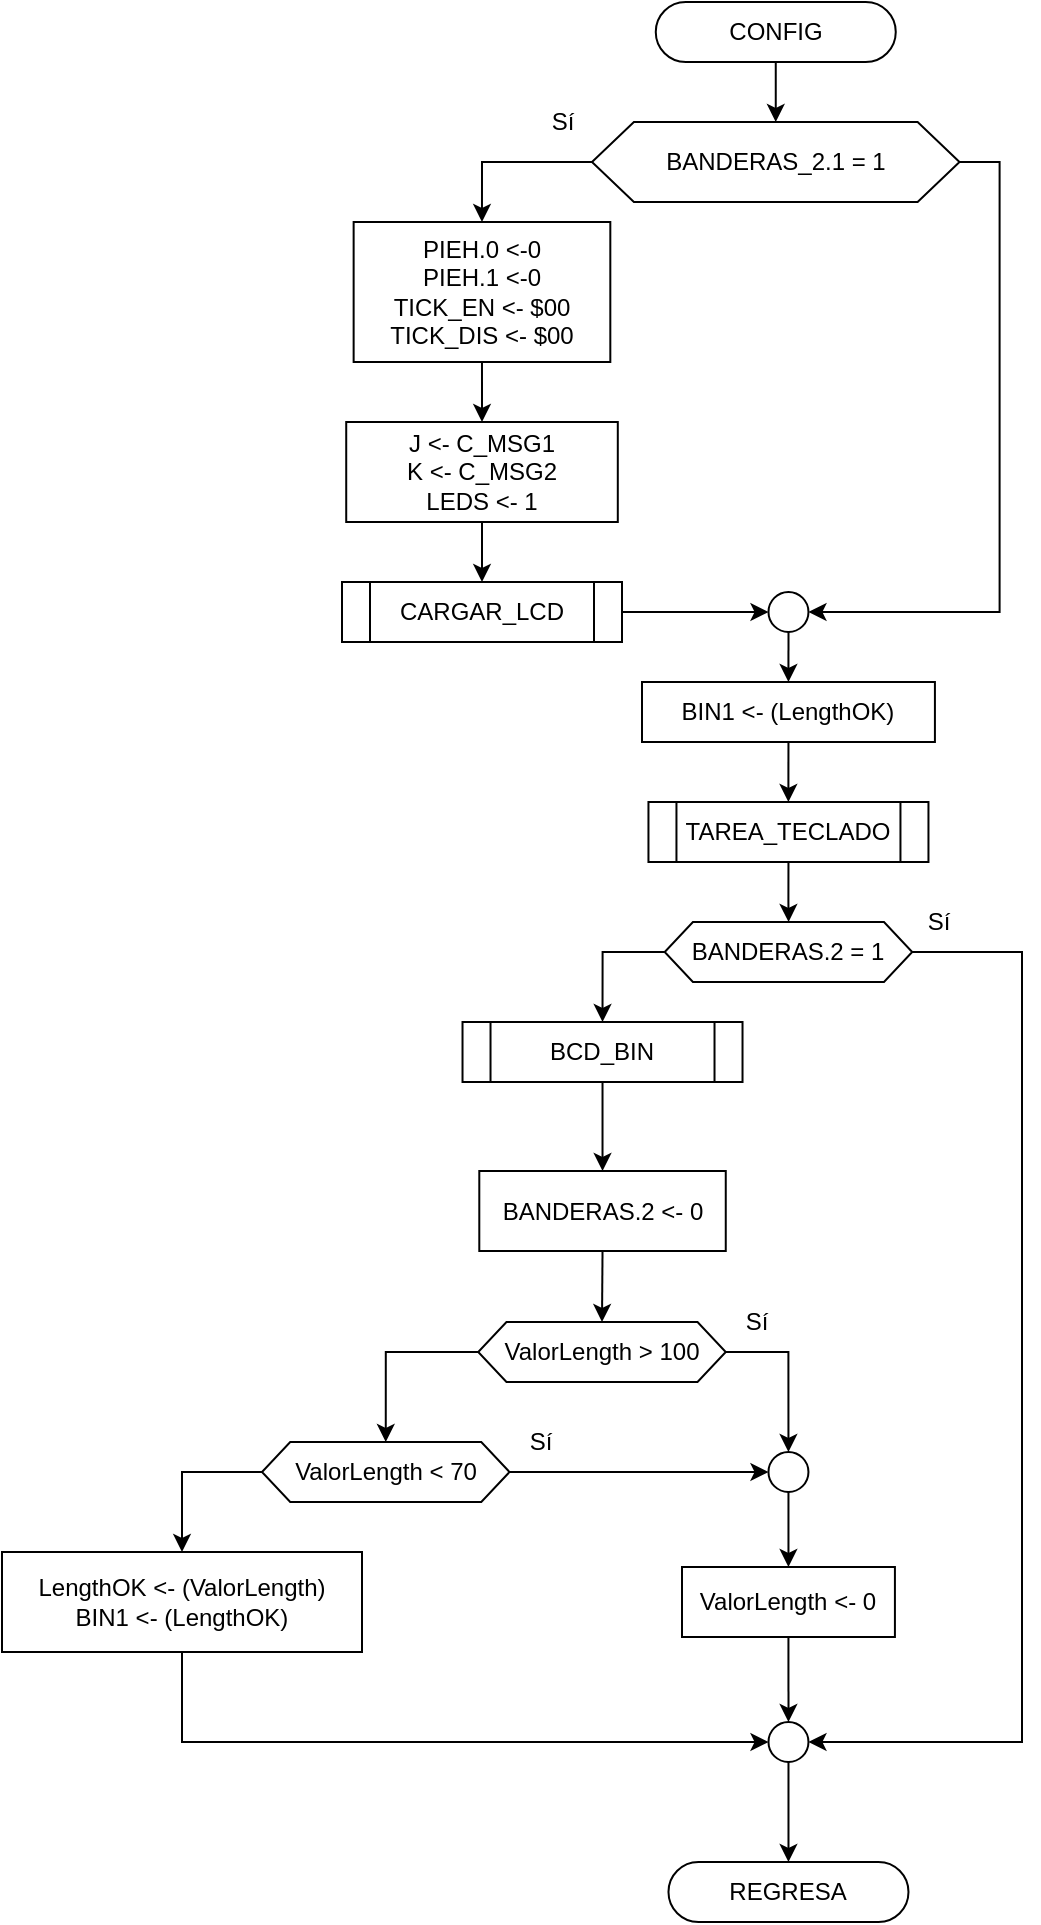 <mxfile version="13.4.2" type="device"><diagram id="n9UKLYgIeXgXF9wqxJ2O" name="Page-1"><mxGraphModel dx="2229" dy="1378" grid="1" gridSize="10" guides="1" tooltips="1" connect="1" arrows="1" fold="1" page="1" pageScale="1" pageWidth="827" pageHeight="1169" math="0" shadow="0"><root><mxCell id="0"/><mxCell id="1" parent="0"/><mxCell id="Vt1ae40pnYzi98WfHEad-13" style="edgeStyle=orthogonalEdgeStyle;rounded=0;orthogonalLoop=1;jettySize=auto;html=1;exitX=0.5;exitY=1;exitDx=0;exitDy=0;entryX=0.5;entryY=0;entryDx=0;entryDy=0;" parent="1" source="t-FMP8WpGoCZJFoMs3YB-2" target="tRR5qVMYs-KTNdIawXec-1" edge="1"><mxGeometry relative="1" as="geometry"><mxPoint x="-316.77" y="195" as="targetPoint"/></mxGeometry></mxCell><mxCell id="t-FMP8WpGoCZJFoMs3YB-2" value="CONFIG" style="rounded=1;whiteSpace=wrap;html=1;fontSize=12;glass=0;strokeWidth=1;shadow=0;arcSize=50;" parent="1" vertex="1"><mxGeometry x="-383.12" y="105" width="120" height="30" as="geometry"/></mxCell><mxCell id="t-FMP8WpGoCZJFoMs3YB-11" style="edgeStyle=orthogonalEdgeStyle;rounded=0;orthogonalLoop=1;jettySize=auto;html=1;exitX=0;exitY=0.5;exitDx=0;exitDy=0;entryX=0.5;entryY=0;entryDx=0;entryDy=0;" parent="1" source="t-FMP8WpGoCZJFoMs3YB-6" target="t-FMP8WpGoCZJFoMs3YB-10" edge="1"><mxGeometry relative="1" as="geometry"/></mxCell><mxCell id="Vt1ae40pnYzi98WfHEad-3" style="edgeStyle=orthogonalEdgeStyle;rounded=0;orthogonalLoop=1;jettySize=auto;html=1;exitX=1;exitY=0.5;exitDx=0;exitDy=0;entryX=1;entryY=0.5;entryDx=0;entryDy=0;" parent="1" source="t-FMP8WpGoCZJFoMs3YB-6" target="t-FMP8WpGoCZJFoMs3YB-16" edge="1"><mxGeometry relative="1" as="geometry"><Array as="points"><mxPoint x="-200" y="580"/><mxPoint x="-200" y="975"/></Array></mxGeometry></mxCell><mxCell id="t-FMP8WpGoCZJFoMs3YB-6" value="BANDERAS.2 = 1" style="shape=hexagon;perimeter=hexagonPerimeter2;whiteSpace=wrap;html=1;size=0.114;" parent="1" vertex="1"><mxGeometry x="-378.65" y="565" width="123.76" height="30" as="geometry"/></mxCell><mxCell id="t-FMP8WpGoCZJFoMs3YB-13" style="edgeStyle=orthogonalEdgeStyle;rounded=0;orthogonalLoop=1;jettySize=auto;html=1;exitX=0.5;exitY=1;exitDx=0;exitDy=0;" parent="1" source="t-FMP8WpGoCZJFoMs3YB-10" target="t-FMP8WpGoCZJFoMs3YB-12" edge="1"><mxGeometry relative="1" as="geometry"/></mxCell><mxCell id="t-FMP8WpGoCZJFoMs3YB-10" value="BCD_BIN" style="shape=process;whiteSpace=wrap;html=1;backgroundOutline=1;" parent="1" vertex="1"><mxGeometry x="-479.74" y="615" width="140" height="30" as="geometry"/></mxCell><mxCell id="t-FMP8WpGoCZJFoMs3YB-15" style="edgeStyle=orthogonalEdgeStyle;rounded=0;orthogonalLoop=1;jettySize=auto;html=1;exitX=0.5;exitY=1;exitDx=0;exitDy=0;entryX=0.5;entryY=0;entryDx=0;entryDy=0;" parent="1" source="t-FMP8WpGoCZJFoMs3YB-12" target="t-FMP8WpGoCZJFoMs3YB-14" edge="1"><mxGeometry relative="1" as="geometry"/></mxCell><mxCell id="t-FMP8WpGoCZJFoMs3YB-12" value="BANDERAS.2 &amp;lt;- 0" style="rounded=0;whiteSpace=wrap;html=1;" parent="1" vertex="1"><mxGeometry x="-471.35" y="689.5" width="123.23" height="40" as="geometry"/></mxCell><mxCell id="t-FMP8WpGoCZJFoMs3YB-21" style="edgeStyle=orthogonalEdgeStyle;rounded=0;orthogonalLoop=1;jettySize=auto;html=1;exitX=0;exitY=0.5;exitDx=0;exitDy=0;entryX=0.5;entryY=0;entryDx=0;entryDy=0;" parent="1" source="t-FMP8WpGoCZJFoMs3YB-14" target="t-FMP8WpGoCZJFoMs3YB-20" edge="1"><mxGeometry relative="1" as="geometry"/></mxCell><mxCell id="t-FMP8WpGoCZJFoMs3YB-29" style="edgeStyle=orthogonalEdgeStyle;rounded=0;orthogonalLoop=1;jettySize=auto;html=1;exitX=1;exitY=0.5;exitDx=0;exitDy=0;entryX=0.5;entryY=0;entryDx=0;entryDy=0;" parent="1" source="t-FMP8WpGoCZJFoMs3YB-14" target="t-FMP8WpGoCZJFoMs3YB-26" edge="1"><mxGeometry relative="1" as="geometry"/></mxCell><mxCell id="t-FMP8WpGoCZJFoMs3YB-14" value="ValorLength &amp;gt; 100" style="shape=hexagon;perimeter=hexagonPerimeter2;whiteSpace=wrap;html=1;size=0.114;" parent="1" vertex="1"><mxGeometry x="-471.88" y="765" width="123.76" height="30" as="geometry"/></mxCell><mxCell id="t-FMP8WpGoCZJFoMs3YB-18" style="edgeStyle=orthogonalEdgeStyle;rounded=0;orthogonalLoop=1;jettySize=auto;html=1;exitX=0.5;exitY=1;exitDx=0;exitDy=0;entryX=0.5;entryY=0;entryDx=0;entryDy=0;" parent="1" source="t-FMP8WpGoCZJFoMs3YB-16" target="t-FMP8WpGoCZJFoMs3YB-17" edge="1"><mxGeometry relative="1" as="geometry"/></mxCell><mxCell id="t-FMP8WpGoCZJFoMs3YB-16" value="" style="ellipse;whiteSpace=wrap;html=1;aspect=fixed;" parent="1" vertex="1"><mxGeometry x="-326.76" y="965" width="20" height="20" as="geometry"/></mxCell><mxCell id="t-FMP8WpGoCZJFoMs3YB-17" value="REGRESA" style="rounded=1;whiteSpace=wrap;html=1;fontSize=12;glass=0;strokeWidth=1;shadow=0;arcSize=50;" parent="1" vertex="1"><mxGeometry x="-376.76" y="1035" width="120" height="30" as="geometry"/></mxCell><mxCell id="t-FMP8WpGoCZJFoMs3YB-28" style="edgeStyle=orthogonalEdgeStyle;rounded=0;orthogonalLoop=1;jettySize=auto;html=1;exitX=1;exitY=0.5;exitDx=0;exitDy=0;" parent="1" source="t-FMP8WpGoCZJFoMs3YB-20" target="t-FMP8WpGoCZJFoMs3YB-26" edge="1"><mxGeometry relative="1" as="geometry"/></mxCell><mxCell id="t-FMP8WpGoCZJFoMs3YB-32" style="edgeStyle=orthogonalEdgeStyle;rounded=0;orthogonalLoop=1;jettySize=auto;html=1;exitX=0;exitY=0.5;exitDx=0;exitDy=0;" parent="1" source="t-FMP8WpGoCZJFoMs3YB-20" target="t-FMP8WpGoCZJFoMs3YB-30" edge="1"><mxGeometry relative="1" as="geometry"/></mxCell><mxCell id="t-FMP8WpGoCZJFoMs3YB-20" value="ValorLength&amp;nbsp;&amp;lt; 70" style="shape=hexagon;perimeter=hexagonPerimeter2;whiteSpace=wrap;html=1;size=0.114;" parent="1" vertex="1"><mxGeometry x="-580" y="825" width="123.76" height="30" as="geometry"/></mxCell><mxCell id="t-FMP8WpGoCZJFoMs3YB-23" value="Sí" style="text;html=1;align=center;verticalAlign=middle;resizable=0;points=[];autosize=1;" parent="1" vertex="1"><mxGeometry x="-348.12" y="755" width="30" height="20" as="geometry"/></mxCell><mxCell id="t-FMP8WpGoCZJFoMs3YB-24" value="Sí" style="text;html=1;align=center;verticalAlign=middle;resizable=0;points=[];autosize=1;" parent="1" vertex="1"><mxGeometry x="-456.24" y="815" width="30" height="20" as="geometry"/></mxCell><mxCell id="t-FMP8WpGoCZJFoMs3YB-33" style="edgeStyle=orthogonalEdgeStyle;rounded=0;orthogonalLoop=1;jettySize=auto;html=1;exitX=0.5;exitY=1;exitDx=0;exitDy=0;" parent="1" source="t-FMP8WpGoCZJFoMs3YB-25" target="t-FMP8WpGoCZJFoMs3YB-16" edge="1"><mxGeometry relative="1" as="geometry"/></mxCell><mxCell id="t-FMP8WpGoCZJFoMs3YB-25" value="ValorLength&amp;nbsp;&amp;lt;- 0" style="rounded=0;whiteSpace=wrap;html=1;" parent="1" vertex="1"><mxGeometry x="-370" y="887.5" width="106.46" height="35" as="geometry"/></mxCell><mxCell id="t-FMP8WpGoCZJFoMs3YB-27" style="edgeStyle=orthogonalEdgeStyle;rounded=0;orthogonalLoop=1;jettySize=auto;html=1;exitX=0.5;exitY=1;exitDx=0;exitDy=0;entryX=0.5;entryY=0;entryDx=0;entryDy=0;" parent="1" source="t-FMP8WpGoCZJFoMs3YB-26" target="t-FMP8WpGoCZJFoMs3YB-25" edge="1"><mxGeometry relative="1" as="geometry"/></mxCell><mxCell id="t-FMP8WpGoCZJFoMs3YB-26" value="" style="ellipse;whiteSpace=wrap;html=1;aspect=fixed;" parent="1" vertex="1"><mxGeometry x="-326.77" y="830" width="20" height="20" as="geometry"/></mxCell><mxCell id="t-FMP8WpGoCZJFoMs3YB-34" style="edgeStyle=orthogonalEdgeStyle;rounded=0;orthogonalLoop=1;jettySize=auto;html=1;exitX=0.5;exitY=1;exitDx=0;exitDy=0;entryX=0;entryY=0.5;entryDx=0;entryDy=0;" parent="1" source="t-FMP8WpGoCZJFoMs3YB-30" target="t-FMP8WpGoCZJFoMs3YB-16" edge="1"><mxGeometry relative="1" as="geometry"/></mxCell><mxCell id="t-FMP8WpGoCZJFoMs3YB-30" value="LengthOK &amp;lt;- (ValorLength)&lt;br&gt;BIN1 &amp;lt;- (LengthOK)" style="rounded=0;whiteSpace=wrap;html=1;" parent="1" vertex="1"><mxGeometry x="-710" y="880" width="180" height="50" as="geometry"/></mxCell><mxCell id="Vt1ae40pnYzi98WfHEad-4" style="edgeStyle=orthogonalEdgeStyle;rounded=0;orthogonalLoop=1;jettySize=auto;html=1;exitX=0.5;exitY=1;exitDx=0;exitDy=0;" parent="1" source="Vt1ae40pnYzi98WfHEad-1" target="t-FMP8WpGoCZJFoMs3YB-6" edge="1"><mxGeometry relative="1" as="geometry"/></mxCell><mxCell id="Vt1ae40pnYzi98WfHEad-1" value="TAREA_TECLADO" style="shape=process;whiteSpace=wrap;html=1;backgroundOutline=1;" parent="1" vertex="1"><mxGeometry x="-386.77" y="505" width="140" height="30" as="geometry"/></mxCell><mxCell id="Vt1ae40pnYzi98WfHEad-16" style="edgeStyle=orthogonalEdgeStyle;rounded=0;orthogonalLoop=1;jettySize=auto;html=1;exitX=0.5;exitY=1;exitDx=0;exitDy=0;" parent="1" source="Vt1ae40pnYzi98WfHEad-11" target="Vt1ae40pnYzi98WfHEad-1" edge="1"><mxGeometry relative="1" as="geometry"/></mxCell><mxCell id="Vt1ae40pnYzi98WfHEad-11" value="BIN1 &amp;lt;- (LengthOK)" style="rounded=0;whiteSpace=wrap;html=1;" parent="1" vertex="1"><mxGeometry x="-390" y="445" width="146.46" height="30" as="geometry"/></mxCell><mxCell id="Vt1ae40pnYzi98WfHEad-18" value="Sí" style="text;html=1;align=center;verticalAlign=middle;resizable=0;points=[];autosize=1;" parent="1" vertex="1"><mxGeometry x="-256.76" y="555" width="30" height="20" as="geometry"/></mxCell><mxCell id="tRR5qVMYs-KTNdIawXec-8" style="edgeStyle=orthogonalEdgeStyle;rounded=0;orthogonalLoop=1;jettySize=auto;html=1;exitX=0;exitY=0.5;exitDx=0;exitDy=0;entryX=0.5;entryY=0;entryDx=0;entryDy=0;" edge="1" parent="1" source="tRR5qVMYs-KTNdIawXec-1" target="tRR5qVMYs-KTNdIawXec-7"><mxGeometry relative="1" as="geometry"/></mxCell><mxCell id="tRR5qVMYs-KTNdIawXec-13" style="edgeStyle=orthogonalEdgeStyle;rounded=0;orthogonalLoop=1;jettySize=auto;html=1;exitX=1;exitY=0.5;exitDx=0;exitDy=0;entryX=1;entryY=0.5;entryDx=0;entryDy=0;" edge="1" parent="1" source="tRR5qVMYs-KTNdIawXec-1" target="tRR5qVMYs-KTNdIawXec-9"><mxGeometry relative="1" as="geometry"/></mxCell><mxCell id="tRR5qVMYs-KTNdIawXec-1" value="BANDERAS_2.1 = 1" style="shape=hexagon;perimeter=hexagonPerimeter2;whiteSpace=wrap;html=1;size=0.114;" vertex="1" parent="1"><mxGeometry x="-415" y="165" width="183.76" height="40" as="geometry"/></mxCell><mxCell id="tRR5qVMYs-KTNdIawXec-3" style="edgeStyle=orthogonalEdgeStyle;rounded=0;orthogonalLoop=1;jettySize=auto;html=1;exitX=0.5;exitY=1;exitDx=0;exitDy=0;entryX=0.5;entryY=0;entryDx=0;entryDy=0;" edge="1" parent="1" source="tRR5qVMYs-KTNdIawXec-4" target="tRR5qVMYs-KTNdIawXec-5"><mxGeometry relative="1" as="geometry"/></mxCell><mxCell id="tRR5qVMYs-KTNdIawXec-4" value="J &amp;lt;- C_MSG1&lt;br&gt;K &amp;lt;- C_MSG2&lt;br&gt;LEDS &amp;lt;- 1" style="rounded=0;whiteSpace=wrap;html=1;" vertex="1" parent="1"><mxGeometry x="-537.89" y="315" width="135.79" height="50" as="geometry"/></mxCell><mxCell id="tRR5qVMYs-KTNdIawXec-12" style="edgeStyle=orthogonalEdgeStyle;rounded=0;orthogonalLoop=1;jettySize=auto;html=1;exitX=1;exitY=0.5;exitDx=0;exitDy=0;entryX=0;entryY=0.5;entryDx=0;entryDy=0;" edge="1" parent="1" source="tRR5qVMYs-KTNdIawXec-5" target="tRR5qVMYs-KTNdIawXec-9"><mxGeometry relative="1" as="geometry"/></mxCell><mxCell id="tRR5qVMYs-KTNdIawXec-5" value="CARGAR_LCD" style="shape=process;whiteSpace=wrap;html=1;backgroundOutline=1;" vertex="1" parent="1"><mxGeometry x="-540" y="395" width="140" height="30" as="geometry"/></mxCell><mxCell id="tRR5qVMYs-KTNdIawXec-6" style="edgeStyle=orthogonalEdgeStyle;rounded=0;orthogonalLoop=1;jettySize=auto;html=1;exitX=0.5;exitY=1;exitDx=0;exitDy=0;" edge="1" parent="1" source="tRR5qVMYs-KTNdIawXec-7" target="tRR5qVMYs-KTNdIawXec-4"><mxGeometry relative="1" as="geometry"/></mxCell><mxCell id="tRR5qVMYs-KTNdIawXec-7" value="PIEH.0 &amp;lt;-0&lt;br&gt;PIEH.1 &amp;lt;-0&lt;br&gt;TICK_EN &amp;lt;- $00&lt;br&gt;TICK_DIS &amp;lt;- $00" style="rounded=0;whiteSpace=wrap;html=1;" vertex="1" parent="1"><mxGeometry x="-534.18" y="215" width="128.34" height="70" as="geometry"/></mxCell><mxCell id="tRR5qVMYs-KTNdIawXec-11" style="edgeStyle=orthogonalEdgeStyle;rounded=0;orthogonalLoop=1;jettySize=auto;html=1;exitX=0.5;exitY=1;exitDx=0;exitDy=0;entryX=0.5;entryY=0;entryDx=0;entryDy=0;" edge="1" parent="1" source="tRR5qVMYs-KTNdIawXec-9" target="Vt1ae40pnYzi98WfHEad-11"><mxGeometry relative="1" as="geometry"/></mxCell><mxCell id="tRR5qVMYs-KTNdIawXec-9" value="" style="ellipse;whiteSpace=wrap;html=1;aspect=fixed;" vertex="1" parent="1"><mxGeometry x="-326.76" y="400" width="20" height="20" as="geometry"/></mxCell><mxCell id="2" value="Sí" style="text;html=1;align=center;verticalAlign=middle;resizable=0;points=[];autosize=1;" vertex="1" parent="1"><mxGeometry x="-445" y="155" width="30" height="20" as="geometry"/></mxCell></root></mxGraphModel></diagram></mxfile>